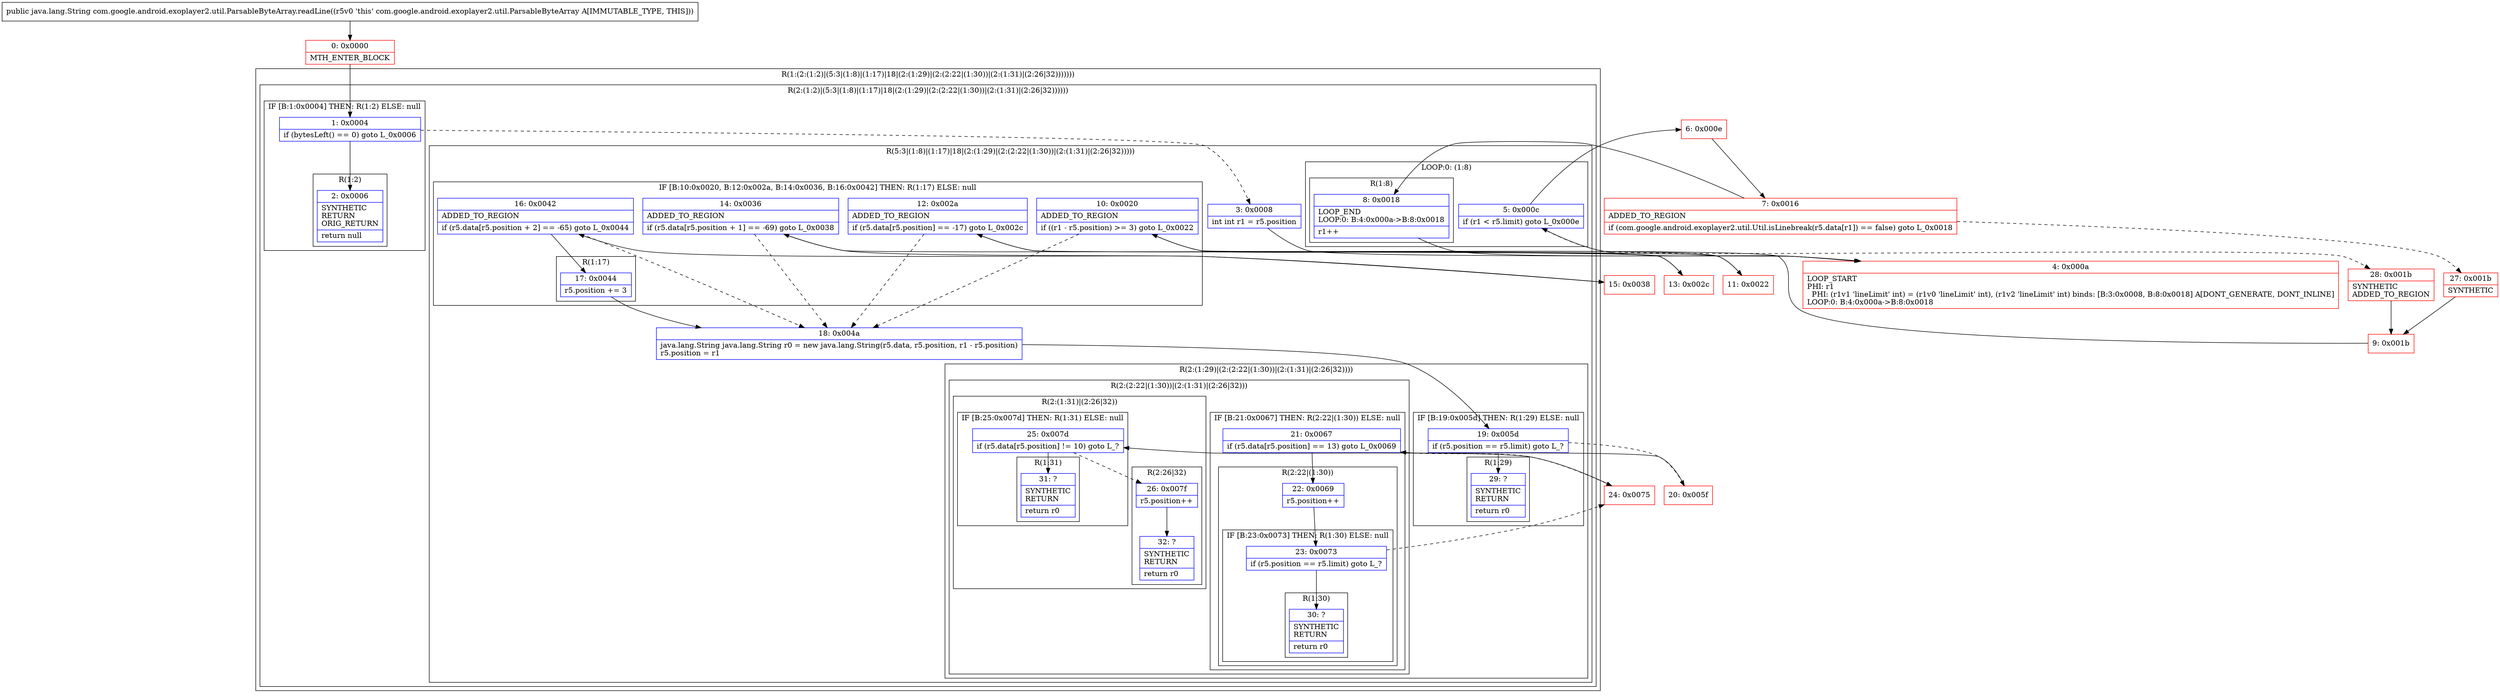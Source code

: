 digraph "CFG forcom.google.android.exoplayer2.util.ParsableByteArray.readLine()Ljava\/lang\/String;" {
subgraph cluster_Region_881030247 {
label = "R(1:(2:(1:2)|(5:3|(1:8)|(1:17)|18|(2:(1:29)|(2:(2:22|(1:30))|(2:(1:31)|(2:26|32)))))))";
node [shape=record,color=blue];
subgraph cluster_Region_838144369 {
label = "R(2:(1:2)|(5:3|(1:8)|(1:17)|18|(2:(1:29)|(2:(2:22|(1:30))|(2:(1:31)|(2:26|32))))))";
node [shape=record,color=blue];
subgraph cluster_IfRegion_591031720 {
label = "IF [B:1:0x0004] THEN: R(1:2) ELSE: null";
node [shape=record,color=blue];
Node_1 [shape=record,label="{1\:\ 0x0004|if (bytesLeft() == 0) goto L_0x0006\l}"];
subgraph cluster_Region_1225769795 {
label = "R(1:2)";
node [shape=record,color=blue];
Node_2 [shape=record,label="{2\:\ 0x0006|SYNTHETIC\lRETURN\lORIG_RETURN\l|return null\l}"];
}
}
subgraph cluster_Region_1411995101 {
label = "R(5:3|(1:8)|(1:17)|18|(2:(1:29)|(2:(2:22|(1:30))|(2:(1:31)|(2:26|32)))))";
node [shape=record,color=blue];
Node_3 [shape=record,label="{3\:\ 0x0008|int int r1 = r5.position\l}"];
subgraph cluster_LoopRegion_1255788132 {
label = "LOOP:0: (1:8)";
node [shape=record,color=blue];
Node_5 [shape=record,label="{5\:\ 0x000c|if (r1 \< r5.limit) goto L_0x000e\l}"];
subgraph cluster_Region_1113819004 {
label = "R(1:8)";
node [shape=record,color=blue];
Node_8 [shape=record,label="{8\:\ 0x0018|LOOP_END\lLOOP:0: B:4:0x000a\-\>B:8:0x0018\l|r1++\l}"];
}
}
subgraph cluster_IfRegion_1222944982 {
label = "IF [B:10:0x0020, B:12:0x002a, B:14:0x0036, B:16:0x0042] THEN: R(1:17) ELSE: null";
node [shape=record,color=blue];
Node_10 [shape=record,label="{10\:\ 0x0020|ADDED_TO_REGION\l|if ((r1 \- r5.position) \>= 3) goto L_0x0022\l}"];
Node_12 [shape=record,label="{12\:\ 0x002a|ADDED_TO_REGION\l|if (r5.data[r5.position] == \-17) goto L_0x002c\l}"];
Node_14 [shape=record,label="{14\:\ 0x0036|ADDED_TO_REGION\l|if (r5.data[r5.position + 1] == \-69) goto L_0x0038\l}"];
Node_16 [shape=record,label="{16\:\ 0x0042|ADDED_TO_REGION\l|if (r5.data[r5.position + 2] == \-65) goto L_0x0044\l}"];
subgraph cluster_Region_1711318601 {
label = "R(1:17)";
node [shape=record,color=blue];
Node_17 [shape=record,label="{17\:\ 0x0044|r5.position += 3\l}"];
}
}
Node_18 [shape=record,label="{18\:\ 0x004a|java.lang.String java.lang.String r0 = new java.lang.String(r5.data, r5.position, r1 \- r5.position)\lr5.position = r1\l}"];
subgraph cluster_Region_2145865057 {
label = "R(2:(1:29)|(2:(2:22|(1:30))|(2:(1:31)|(2:26|32))))";
node [shape=record,color=blue];
subgraph cluster_IfRegion_255862808 {
label = "IF [B:19:0x005d] THEN: R(1:29) ELSE: null";
node [shape=record,color=blue];
Node_19 [shape=record,label="{19\:\ 0x005d|if (r5.position == r5.limit) goto L_?\l}"];
subgraph cluster_Region_1459456938 {
label = "R(1:29)";
node [shape=record,color=blue];
Node_29 [shape=record,label="{29\:\ ?|SYNTHETIC\lRETURN\l|return r0\l}"];
}
}
subgraph cluster_Region_946005864 {
label = "R(2:(2:22|(1:30))|(2:(1:31)|(2:26|32)))";
node [shape=record,color=blue];
subgraph cluster_IfRegion_1530084547 {
label = "IF [B:21:0x0067] THEN: R(2:22|(1:30)) ELSE: null";
node [shape=record,color=blue];
Node_21 [shape=record,label="{21\:\ 0x0067|if (r5.data[r5.position] == 13) goto L_0x0069\l}"];
subgraph cluster_Region_511377025 {
label = "R(2:22|(1:30))";
node [shape=record,color=blue];
Node_22 [shape=record,label="{22\:\ 0x0069|r5.position++\l}"];
subgraph cluster_IfRegion_276039102 {
label = "IF [B:23:0x0073] THEN: R(1:30) ELSE: null";
node [shape=record,color=blue];
Node_23 [shape=record,label="{23\:\ 0x0073|if (r5.position == r5.limit) goto L_?\l}"];
subgraph cluster_Region_142327406 {
label = "R(1:30)";
node [shape=record,color=blue];
Node_30 [shape=record,label="{30\:\ ?|SYNTHETIC\lRETURN\l|return r0\l}"];
}
}
}
}
subgraph cluster_Region_1057155455 {
label = "R(2:(1:31)|(2:26|32))";
node [shape=record,color=blue];
subgraph cluster_IfRegion_2098532216 {
label = "IF [B:25:0x007d] THEN: R(1:31) ELSE: null";
node [shape=record,color=blue];
Node_25 [shape=record,label="{25\:\ 0x007d|if (r5.data[r5.position] != 10) goto L_?\l}"];
subgraph cluster_Region_206957547 {
label = "R(1:31)";
node [shape=record,color=blue];
Node_31 [shape=record,label="{31\:\ ?|SYNTHETIC\lRETURN\l|return r0\l}"];
}
}
subgraph cluster_Region_1629114543 {
label = "R(2:26|32)";
node [shape=record,color=blue];
Node_26 [shape=record,label="{26\:\ 0x007f|r5.position++\l}"];
Node_32 [shape=record,label="{32\:\ ?|SYNTHETIC\lRETURN\l|return r0\l}"];
}
}
}
}
}
}
}
Node_0 [shape=record,color=red,label="{0\:\ 0x0000|MTH_ENTER_BLOCK\l}"];
Node_4 [shape=record,color=red,label="{4\:\ 0x000a|LOOP_START\lPHI: r1 \l  PHI: (r1v1 'lineLimit' int) = (r1v0 'lineLimit' int), (r1v2 'lineLimit' int) binds: [B:3:0x0008, B:8:0x0018] A[DONT_GENERATE, DONT_INLINE]\lLOOP:0: B:4:0x000a\-\>B:8:0x0018\l}"];
Node_6 [shape=record,color=red,label="{6\:\ 0x000e}"];
Node_7 [shape=record,color=red,label="{7\:\ 0x0016|ADDED_TO_REGION\l|if (com.google.android.exoplayer2.util.Util.isLinebreak(r5.data[r1]) == false) goto L_0x0018\l}"];
Node_9 [shape=record,color=red,label="{9\:\ 0x001b}"];
Node_11 [shape=record,color=red,label="{11\:\ 0x0022}"];
Node_13 [shape=record,color=red,label="{13\:\ 0x002c}"];
Node_15 [shape=record,color=red,label="{15\:\ 0x0038}"];
Node_20 [shape=record,color=red,label="{20\:\ 0x005f}"];
Node_24 [shape=record,color=red,label="{24\:\ 0x0075}"];
Node_27 [shape=record,color=red,label="{27\:\ 0x001b|SYNTHETIC\l}"];
Node_28 [shape=record,color=red,label="{28\:\ 0x001b|SYNTHETIC\lADDED_TO_REGION\l}"];
MethodNode[shape=record,label="{public java.lang.String com.google.android.exoplayer2.util.ParsableByteArray.readLine((r5v0 'this' com.google.android.exoplayer2.util.ParsableByteArray A[IMMUTABLE_TYPE, THIS])) }"];
MethodNode -> Node_0;
Node_1 -> Node_2;
Node_1 -> Node_3[style=dashed];
Node_3 -> Node_4;
Node_5 -> Node_6;
Node_5 -> Node_28[style=dashed];
Node_8 -> Node_4;
Node_10 -> Node_11;
Node_10 -> Node_18[style=dashed];
Node_12 -> Node_13;
Node_12 -> Node_18[style=dashed];
Node_14 -> Node_15;
Node_14 -> Node_18[style=dashed];
Node_16 -> Node_17;
Node_16 -> Node_18[style=dashed];
Node_17 -> Node_18;
Node_18 -> Node_19;
Node_19 -> Node_20[style=dashed];
Node_19 -> Node_29;
Node_21 -> Node_22;
Node_21 -> Node_24[style=dashed];
Node_22 -> Node_23;
Node_23 -> Node_24[style=dashed];
Node_23 -> Node_30;
Node_25 -> Node_26[style=dashed];
Node_25 -> Node_31;
Node_26 -> Node_32;
Node_0 -> Node_1;
Node_4 -> Node_5;
Node_6 -> Node_7;
Node_7 -> Node_8;
Node_7 -> Node_27[style=dashed];
Node_9 -> Node_10;
Node_11 -> Node_12;
Node_13 -> Node_14;
Node_15 -> Node_16;
Node_20 -> Node_21;
Node_24 -> Node_25;
Node_27 -> Node_9;
Node_28 -> Node_9;
}

